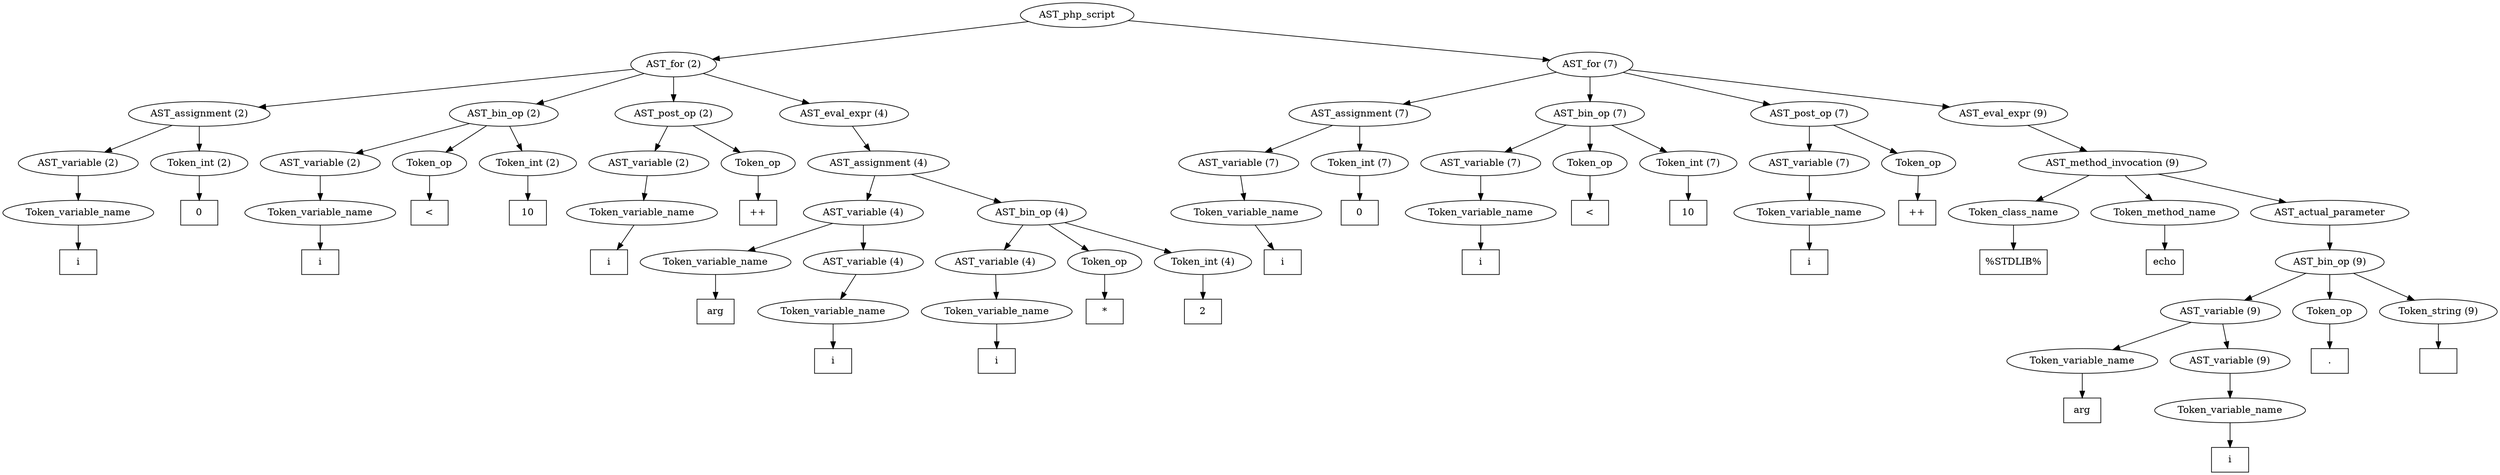 /*
 * AST in dot format generated by phc -- the PHP compiler
 */

digraph AST {
node_0 [label="AST_php_script"];
node_1 [label="AST_for (2)"];
node_2 [label="AST_assignment (2)"];
node_3 [label="AST_variable (2)"];
node_4 [label="Token_variable_name"];
node_5 [label="i", shape=box]
node_4 -> node_5;
node_3 -> node_4;
node_6 [label="Token_int (2)"];
node_7 [label="0", shape=box]
node_6 -> node_7;
node_2 -> node_6;
node_2 -> node_3;
node_8 [label="AST_bin_op (2)"];
node_9 [label="AST_variable (2)"];
node_10 [label="Token_variable_name"];
node_11 [label="i", shape=box]
node_10 -> node_11;
node_9 -> node_10;
node_12 [label="Token_op"];
node_13 [label="<", shape=box]
node_12 -> node_13;
node_14 [label="Token_int (2)"];
node_15 [label="10", shape=box]
node_14 -> node_15;
node_8 -> node_14;
node_8 -> node_12;
node_8 -> node_9;
node_16 [label="AST_post_op (2)"];
node_17 [label="AST_variable (2)"];
node_18 [label="Token_variable_name"];
node_19 [label="i", shape=box]
node_18 -> node_19;
node_17 -> node_18;
node_20 [label="Token_op"];
node_21 [label="++", shape=box]
node_20 -> node_21;
node_16 -> node_20;
node_16 -> node_17;
node_22 [label="AST_eval_expr (4)"];
node_23 [label="AST_assignment (4)"];
node_24 [label="AST_variable (4)"];
node_25 [label="Token_variable_name"];
node_26 [label="arg", shape=box]
node_25 -> node_26;
node_27 [label="AST_variable (4)"];
node_28 [label="Token_variable_name"];
node_29 [label="i", shape=box]
node_28 -> node_29;
node_27 -> node_28;
node_24 -> node_27;
node_24 -> node_25;
node_30 [label="AST_bin_op (4)"];
node_31 [label="AST_variable (4)"];
node_32 [label="Token_variable_name"];
node_33 [label="i", shape=box]
node_32 -> node_33;
node_31 -> node_32;
node_34 [label="Token_op"];
node_35 [label="*", shape=box]
node_34 -> node_35;
node_36 [label="Token_int (4)"];
node_37 [label="2", shape=box]
node_36 -> node_37;
node_30 -> node_36;
node_30 -> node_34;
node_30 -> node_31;
node_23 -> node_30;
node_23 -> node_24;
node_22 -> node_23;
node_1 -> node_22;
node_1 -> node_16;
node_1 -> node_8;
node_1 -> node_2;
node_38 [label="AST_for (7)"];
node_39 [label="AST_assignment (7)"];
node_40 [label="AST_variable (7)"];
node_41 [label="Token_variable_name"];
node_42 [label="i", shape=box]
node_41 -> node_42;
node_40 -> node_41;
node_43 [label="Token_int (7)"];
node_44 [label="0", shape=box]
node_43 -> node_44;
node_39 -> node_43;
node_39 -> node_40;
node_45 [label="AST_bin_op (7)"];
node_46 [label="AST_variable (7)"];
node_47 [label="Token_variable_name"];
node_48 [label="i", shape=box]
node_47 -> node_48;
node_46 -> node_47;
node_49 [label="Token_op"];
node_50 [label="<", shape=box]
node_49 -> node_50;
node_51 [label="Token_int (7)"];
node_52 [label="10", shape=box]
node_51 -> node_52;
node_45 -> node_51;
node_45 -> node_49;
node_45 -> node_46;
node_53 [label="AST_post_op (7)"];
node_54 [label="AST_variable (7)"];
node_55 [label="Token_variable_name"];
node_56 [label="i", shape=box]
node_55 -> node_56;
node_54 -> node_55;
node_57 [label="Token_op"];
node_58 [label="++", shape=box]
node_57 -> node_58;
node_53 -> node_57;
node_53 -> node_54;
node_59 [label="AST_eval_expr (9)"];
node_60 [label="AST_method_invocation (9)"];
node_61 [label="Token_class_name"];
node_62 [label="%STDLIB%", shape=box]
node_61 -> node_62;
node_63 [label="Token_method_name"];
node_64 [label="echo", shape=box]
node_63 -> node_64;
node_65 [label="AST_actual_parameter"];
node_66 [label="AST_bin_op (9)"];
node_67 [label="AST_variable (9)"];
node_68 [label="Token_variable_name"];
node_69 [label="arg", shape=box]
node_68 -> node_69;
node_70 [label="AST_variable (9)"];
node_71 [label="Token_variable_name"];
node_72 [label="i", shape=box]
node_71 -> node_72;
node_70 -> node_71;
node_67 -> node_70;
node_67 -> node_68;
node_73 [label="Token_op"];
node_74 [label=".", shape=box]
node_73 -> node_74;
node_75 [label="Token_string (9)"];
node_76 [label="", shape=box]
node_75 -> node_76;
node_66 -> node_75;
node_66 -> node_73;
node_66 -> node_67;
node_65 -> node_66;
node_60 -> node_65;
node_60 -> node_63;
node_60 -> node_61;
node_59 -> node_60;
node_38 -> node_59;
node_38 -> node_53;
node_38 -> node_45;
node_38 -> node_39;
node_0 -> node_38;
node_0 -> node_1;
}
